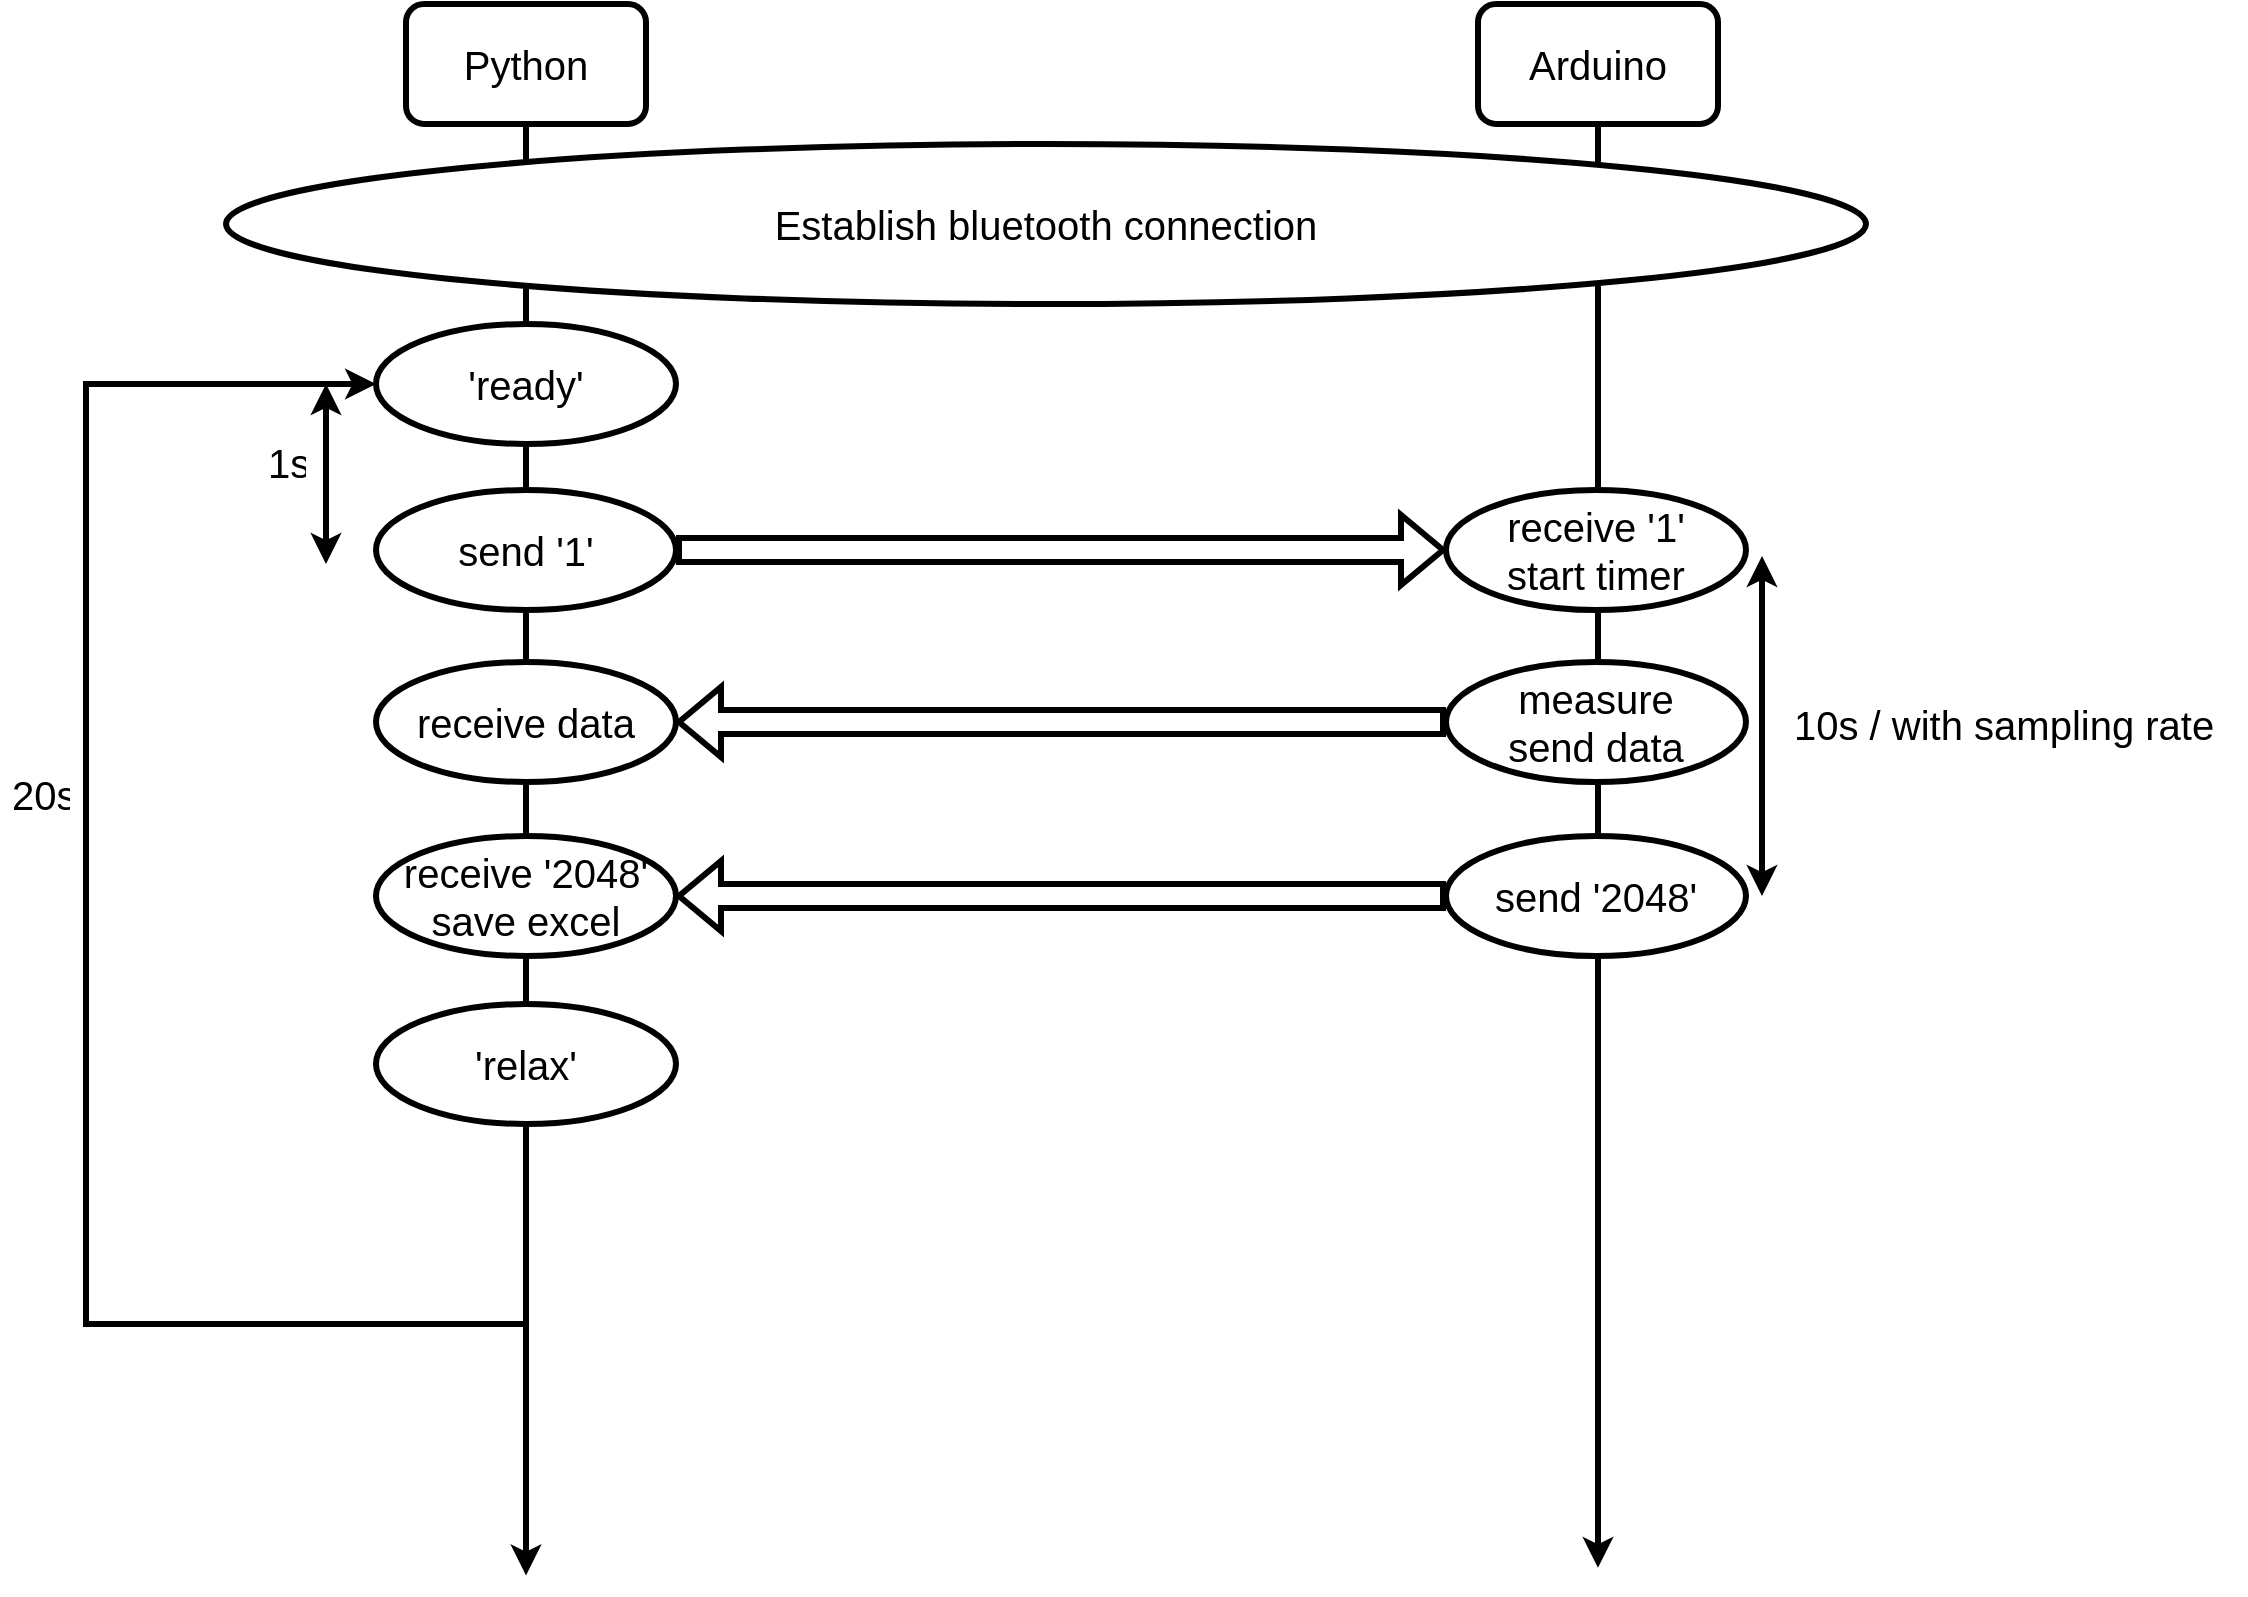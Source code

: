 <mxfile version="20.5.1" type="device"><diagram id="6TUKOpjPG2HvskZTcgfF" name="第 1 页"><mxGraphModel dx="2733" dy="760" grid="1" gridSize="10" guides="1" tooltips="1" connect="1" arrows="1" fold="1" page="1" pageScale="1" pageWidth="1169" pageHeight="827" math="0" shadow="0"><root><mxCell id="0"/><mxCell id="1" parent="0"/><mxCell id="-CS9_NBsHs2miEa3oAVW-4" style="edgeStyle=orthogonalEdgeStyle;rounded=0;orthogonalLoop=1;jettySize=auto;html=1;fontSize=20;startArrow=none;strokeWidth=3;" edge="1" parent="1" source="-CS9_NBsHs2miEa3oAVW-21"><mxGeometry relative="1" as="geometry"><mxPoint x="140" y="805.714" as="targetPoint"/></mxGeometry></mxCell><mxCell id="-CS9_NBsHs2miEa3oAVW-2" value="Python" style="rounded=1;whiteSpace=wrap;html=1;fontSize=20;strokeWidth=3;" vertex="1" parent="1"><mxGeometry x="80" y="20" width="120" height="60" as="geometry"/></mxCell><mxCell id="-CS9_NBsHs2miEa3oAVW-5" style="edgeStyle=orthogonalEdgeStyle;rounded=0;orthogonalLoop=1;jettySize=auto;html=1;fontSize=20;strokeWidth=3;" edge="1" parent="1" source="-CS9_NBsHs2miEa3oAVW-3"><mxGeometry relative="1" as="geometry"><mxPoint x="676" y="801.905" as="targetPoint"/></mxGeometry></mxCell><mxCell id="-CS9_NBsHs2miEa3oAVW-3" value="Arduino" style="rounded=1;whiteSpace=wrap;html=1;fontSize=20;strokeWidth=3;" vertex="1" parent="1"><mxGeometry x="616" y="20" width="120" height="60" as="geometry"/></mxCell><mxCell id="-CS9_NBsHs2miEa3oAVW-10" value="" style="shape=flexArrow;endArrow=classic;html=1;rounded=0;exitX=1;exitY=0.5;exitDx=0;exitDy=0;fontSize=20;entryX=0;entryY=0.5;entryDx=0;entryDy=0;strokeWidth=3;" edge="1" parent="1" source="-CS9_NBsHs2miEa3oAVW-8" target="-CS9_NBsHs2miEa3oAVW-12"><mxGeometry width="50" height="50" relative="1" as="geometry"><mxPoint x="340" y="273" as="sourcePoint"/><mxPoint x="600" y="288" as="targetPoint"/></mxGeometry></mxCell><mxCell id="-CS9_NBsHs2miEa3oAVW-12" value="receive '1'&lt;br style=&quot;font-size: 20px;&quot;&gt;start timer" style="ellipse;whiteSpace=wrap;html=1;fontSize=20;strokeWidth=3;" vertex="1" parent="1"><mxGeometry x="600" y="263" width="150" height="60" as="geometry"/></mxCell><mxCell id="-CS9_NBsHs2miEa3oAVW-13" value="measure&lt;br style=&quot;font-size: 20px;&quot;&gt;send data" style="ellipse;whiteSpace=wrap;html=1;fontSize=20;strokeWidth=3;" vertex="1" parent="1"><mxGeometry x="600" y="349" width="150" height="60" as="geometry"/></mxCell><mxCell id="-CS9_NBsHs2miEa3oAVW-14" value="" style="shape=flexArrow;endArrow=classic;html=1;rounded=0;exitX=0;exitY=0.5;exitDx=0;exitDy=0;fontSize=20;entryX=1;entryY=0.5;entryDx=0;entryDy=0;strokeWidth=3;" edge="1" parent="1" source="-CS9_NBsHs2miEa3oAVW-13" target="-CS9_NBsHs2miEa3oAVW-15"><mxGeometry width="50" height="50" relative="1" as="geometry"><mxPoint x="600" y="370.41" as="sourcePoint"/><mxPoint x="210" y="376" as="targetPoint"/></mxGeometry></mxCell><mxCell id="-CS9_NBsHs2miEa3oAVW-16" value="send '2048'" style="ellipse;whiteSpace=wrap;html=1;fontSize=20;strokeWidth=3;" vertex="1" parent="1"><mxGeometry x="600" y="436" width="150" height="60" as="geometry"/></mxCell><mxCell id="-CS9_NBsHs2miEa3oAVW-17" value="" style="endArrow=classic;startArrow=classic;html=1;rounded=0;fontSize=20;strokeWidth=3;" edge="1" parent="1"><mxGeometry width="50" height="50" relative="1" as="geometry"><mxPoint x="40" y="300" as="sourcePoint"/><mxPoint x="40" y="210" as="targetPoint"/></mxGeometry></mxCell><mxCell id="-CS9_NBsHs2miEa3oAVW-18" value="1s" style="text;strokeColor=none;fillColor=none;align=left;verticalAlign=middle;spacingLeft=4;spacingRight=4;overflow=hidden;points=[[0,0.5],[1,0.5]];portConstraint=eastwest;rotatable=0;fontSize=20;strokeWidth=3;" vertex="1" parent="1"><mxGeometry x="5" y="233" width="30" height="30" as="geometry"/></mxCell><mxCell id="-CS9_NBsHs2miEa3oAVW-19" value="" style="endArrow=classic;startArrow=classic;html=1;rounded=0;fontSize=20;strokeWidth=3;" edge="1" parent="1"><mxGeometry width="50" height="50" relative="1" as="geometry"><mxPoint x="758" y="466" as="sourcePoint"/><mxPoint x="758" y="296" as="targetPoint"/></mxGeometry></mxCell><mxCell id="-CS9_NBsHs2miEa3oAVW-20" value="10s / with sampling rate" style="text;strokeColor=none;fillColor=none;align=left;verticalAlign=middle;spacingLeft=4;spacingRight=4;overflow=hidden;points=[[0,0.5],[1,0.5]];portConstraint=eastwest;rotatable=0;fontSize=20;strokeWidth=3;" vertex="1" parent="1"><mxGeometry x="768" y="364" width="232" height="30" as="geometry"/></mxCell><mxCell id="-CS9_NBsHs2miEa3oAVW-22" value="" style="shape=flexArrow;endArrow=classic;html=1;rounded=0;exitX=0;exitY=0.5;exitDx=0;exitDy=0;fontSize=20;entryX=1;entryY=0.5;entryDx=0;entryDy=0;strokeWidth=3;" edge="1" parent="1" source="-CS9_NBsHs2miEa3oAVW-16" target="-CS9_NBsHs2miEa3oAVW-21"><mxGeometry width="50" height="50" relative="1" as="geometry"><mxPoint x="600" y="460.29" as="sourcePoint"/><mxPoint x="200.0" y="460.29" as="targetPoint"/></mxGeometry></mxCell><mxCell id="-CS9_NBsHs2miEa3oAVW-23" value="'relax'" style="ellipse;whiteSpace=wrap;html=1;fontSize=20;strokeWidth=3;" vertex="1" parent="1"><mxGeometry x="65" y="520" width="150" height="60" as="geometry"/></mxCell><mxCell id="-CS9_NBsHs2miEa3oAVW-24" value="" style="endArrow=classic;html=1;rounded=0;fontSize=20;entryX=0;entryY=0.5;entryDx=0;entryDy=0;strokeWidth=3;" edge="1" parent="1" target="-CS9_NBsHs2miEa3oAVW-7"><mxGeometry width="50" height="50" relative="1" as="geometry"><mxPoint x="140" y="680" as="sourcePoint"/><mxPoint x="-80" y="200" as="targetPoint"/><Array as="points"><mxPoint x="-80" y="680"/><mxPoint x="-80" y="210"/></Array></mxGeometry></mxCell><mxCell id="-CS9_NBsHs2miEa3oAVW-25" value="20s" style="text;strokeColor=none;fillColor=none;align=left;verticalAlign=middle;spacingLeft=4;spacingRight=4;overflow=hidden;points=[[0,0.5],[1,0.5]];portConstraint=eastwest;rotatable=0;fontSize=20;strokeWidth=3;" vertex="1" parent="1"><mxGeometry x="-123" y="399" width="40" height="30" as="geometry"/></mxCell><mxCell id="-CS9_NBsHs2miEa3oAVW-8" value="send '1'" style="ellipse;whiteSpace=wrap;html=1;fontSize=20;strokeWidth=3;" vertex="1" parent="1"><mxGeometry x="65" y="263" width="150" height="60" as="geometry"/></mxCell><mxCell id="-CS9_NBsHs2miEa3oAVW-27" value="" style="edgeStyle=orthogonalEdgeStyle;rounded=0;orthogonalLoop=1;jettySize=auto;html=1;fontSize=20;endArrow=none;strokeWidth=3;" edge="1" parent="1" source="-CS9_NBsHs2miEa3oAVW-2" target="-CS9_NBsHs2miEa3oAVW-8"><mxGeometry relative="1" as="geometry"><mxPoint x="140" y="805.714" as="targetPoint"/><mxPoint x="140" y="80" as="sourcePoint"/></mxGeometry></mxCell><mxCell id="-CS9_NBsHs2miEa3oAVW-15" value="receive data" style="ellipse;whiteSpace=wrap;html=1;fontSize=20;strokeWidth=3;" vertex="1" parent="1"><mxGeometry x="65" y="349" width="150" height="60" as="geometry"/></mxCell><mxCell id="-CS9_NBsHs2miEa3oAVW-29" value="" style="edgeStyle=orthogonalEdgeStyle;rounded=0;orthogonalLoop=1;jettySize=auto;html=1;fontSize=20;startArrow=none;endArrow=none;strokeWidth=3;" edge="1" parent="1" source="-CS9_NBsHs2miEa3oAVW-8" target="-CS9_NBsHs2miEa3oAVW-15"><mxGeometry relative="1" as="geometry"><mxPoint x="140" y="805.714" as="targetPoint"/><mxPoint x="140" y="313" as="sourcePoint"/></mxGeometry></mxCell><mxCell id="-CS9_NBsHs2miEa3oAVW-21" value="receive '2048'&lt;br style=&quot;font-size: 20px;&quot;&gt;save excel" style="ellipse;whiteSpace=wrap;html=1;fontSize=20;strokeWidth=3;" vertex="1" parent="1"><mxGeometry x="65" y="436" width="150" height="60" as="geometry"/></mxCell><mxCell id="-CS9_NBsHs2miEa3oAVW-30" value="" style="edgeStyle=orthogonalEdgeStyle;rounded=0;orthogonalLoop=1;jettySize=auto;html=1;fontSize=20;startArrow=none;endArrow=none;strokeWidth=3;" edge="1" parent="1" source="-CS9_NBsHs2miEa3oAVW-15" target="-CS9_NBsHs2miEa3oAVW-21"><mxGeometry relative="1" as="geometry"><mxPoint x="140" y="805.714" as="targetPoint"/><mxPoint x="140" y="399" as="sourcePoint"/></mxGeometry></mxCell><mxCell id="-CS9_NBsHs2miEa3oAVW-7" value="'ready'" style="ellipse;whiteSpace=wrap;html=1;fontSize=20;strokeWidth=3;" vertex="1" parent="1"><mxGeometry x="65" y="180" width="150" height="60" as="geometry"/></mxCell><mxCell id="-CS9_NBsHs2miEa3oAVW-6" value="Establish bluetooth connection" style="ellipse;whiteSpace=wrap;html=1;fontSize=20;strokeWidth=3;" vertex="1" parent="1"><mxGeometry x="-10" y="90" width="820" height="80" as="geometry"/></mxCell></root></mxGraphModel></diagram></mxfile>